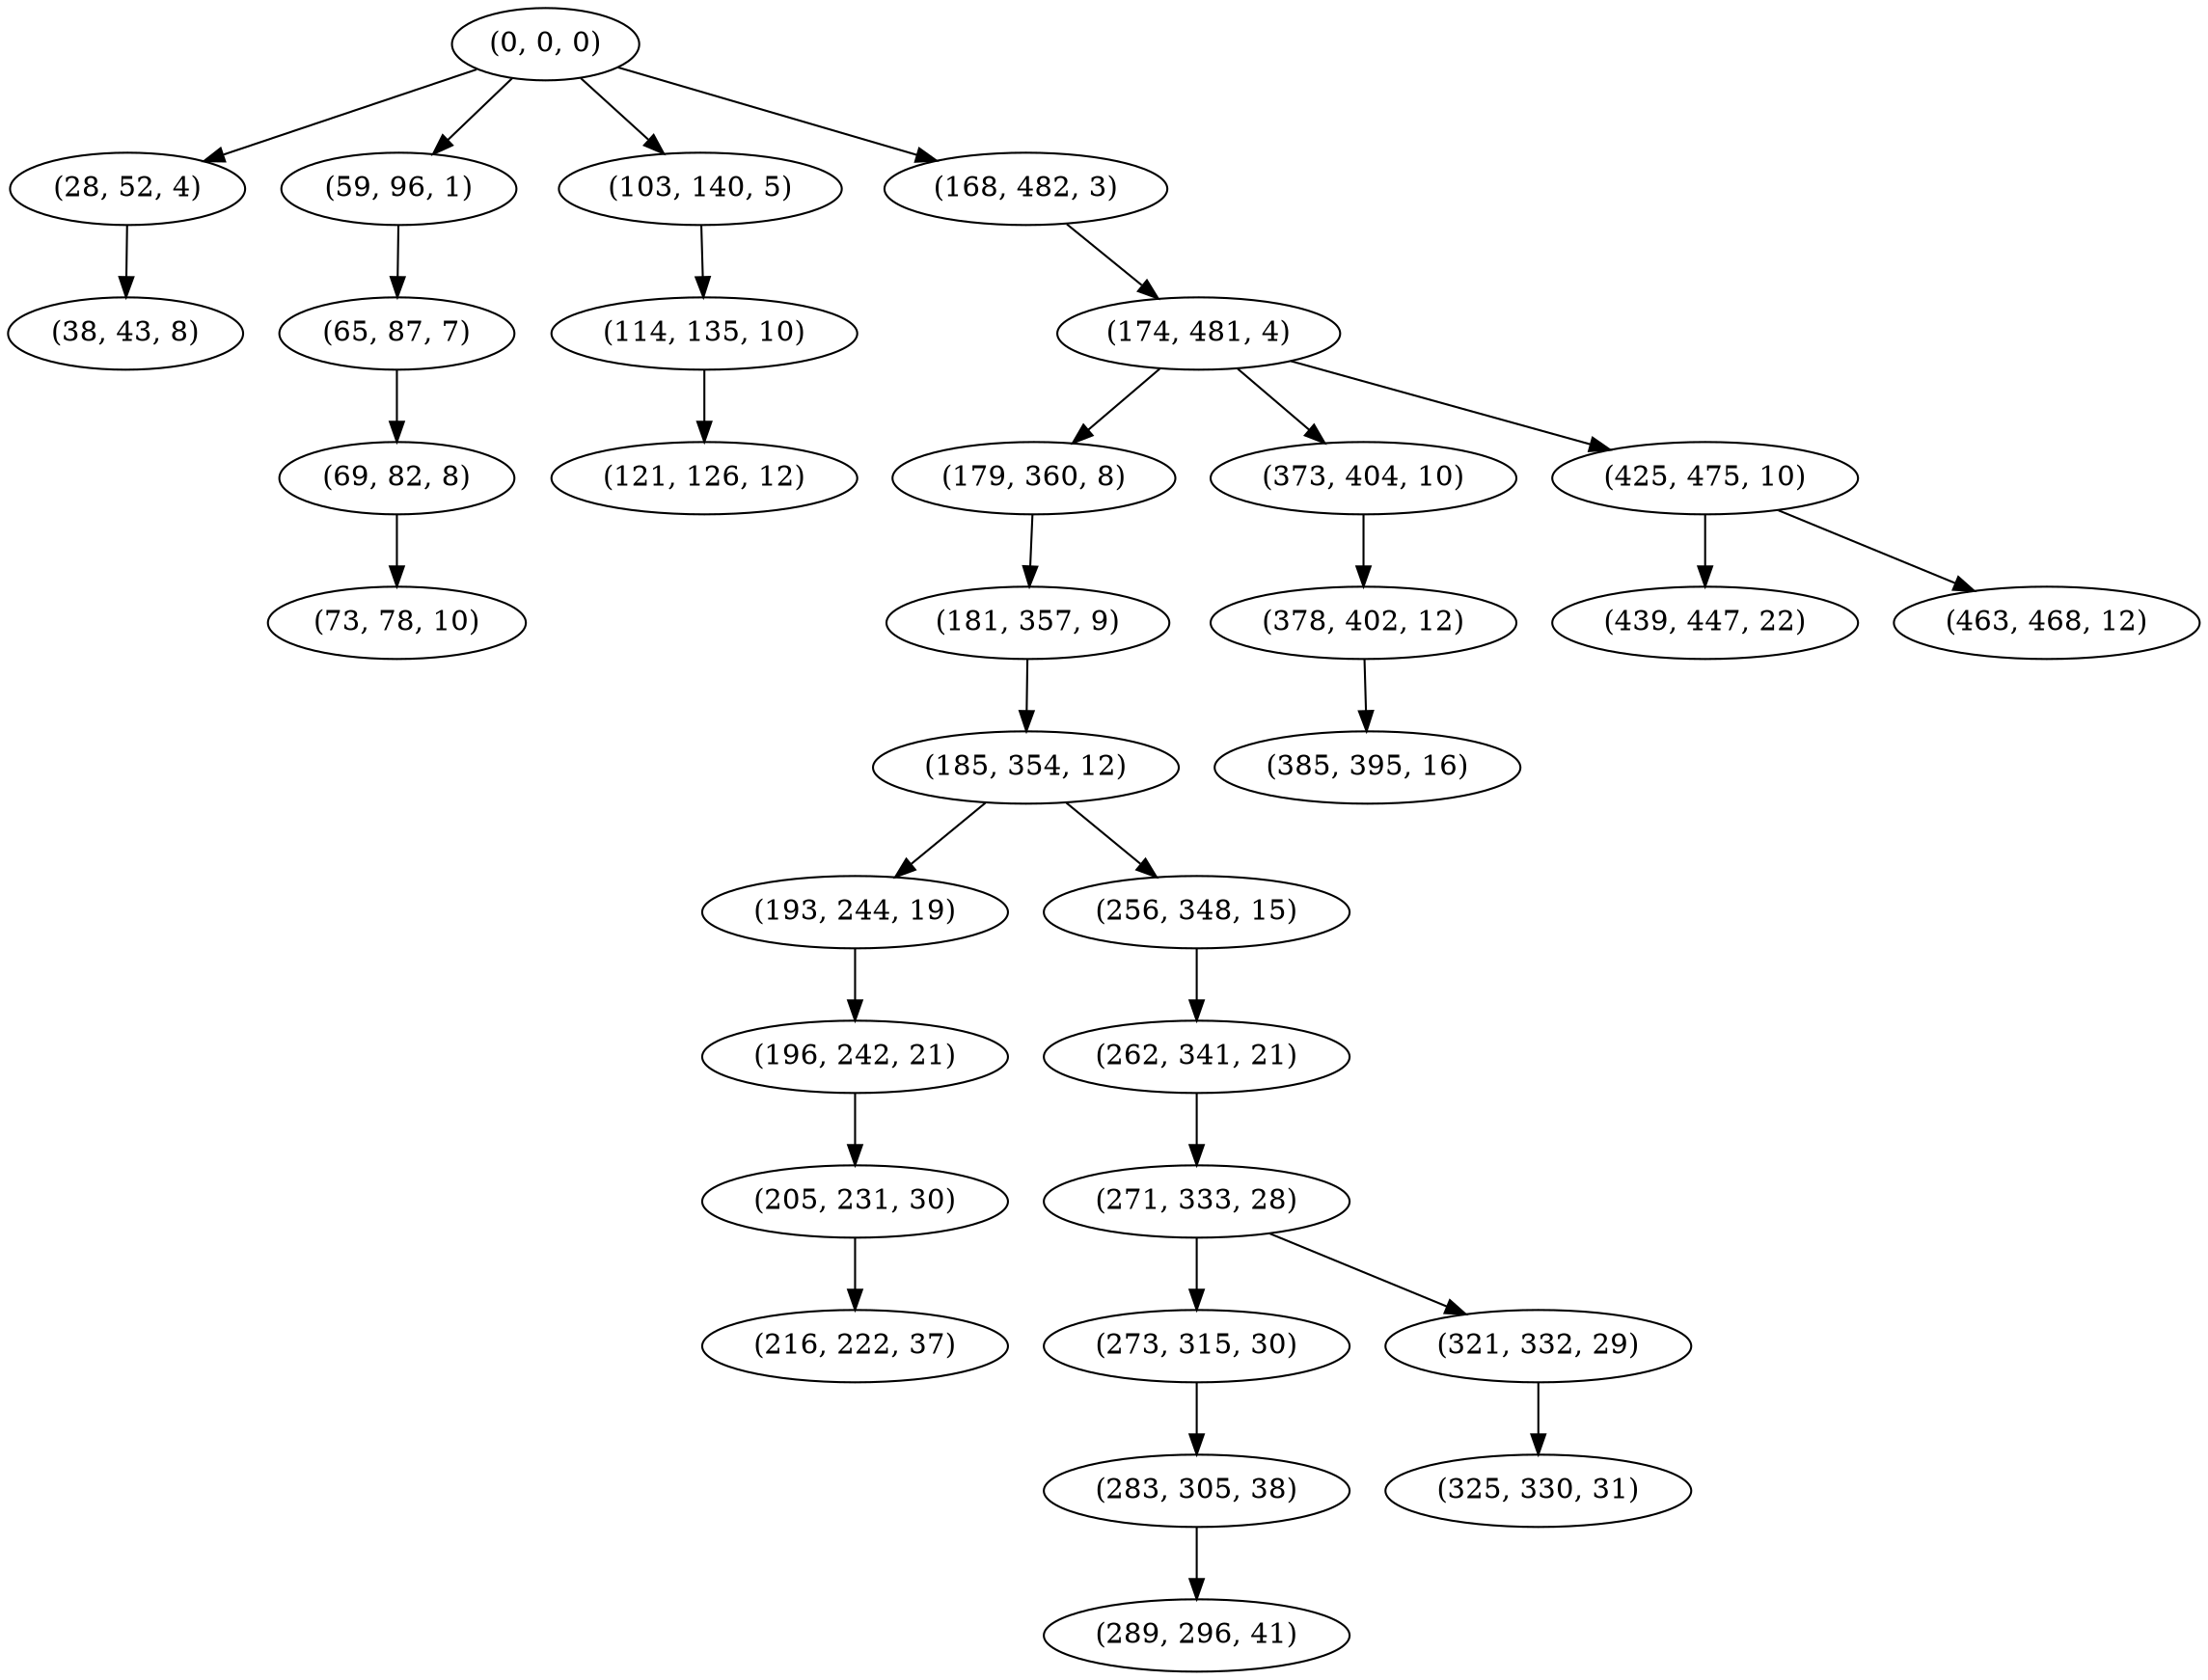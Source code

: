 digraph tree {
    "(0, 0, 0)";
    "(28, 52, 4)";
    "(38, 43, 8)";
    "(59, 96, 1)";
    "(65, 87, 7)";
    "(69, 82, 8)";
    "(73, 78, 10)";
    "(103, 140, 5)";
    "(114, 135, 10)";
    "(121, 126, 12)";
    "(168, 482, 3)";
    "(174, 481, 4)";
    "(179, 360, 8)";
    "(181, 357, 9)";
    "(185, 354, 12)";
    "(193, 244, 19)";
    "(196, 242, 21)";
    "(205, 231, 30)";
    "(216, 222, 37)";
    "(256, 348, 15)";
    "(262, 341, 21)";
    "(271, 333, 28)";
    "(273, 315, 30)";
    "(283, 305, 38)";
    "(289, 296, 41)";
    "(321, 332, 29)";
    "(325, 330, 31)";
    "(373, 404, 10)";
    "(378, 402, 12)";
    "(385, 395, 16)";
    "(425, 475, 10)";
    "(439, 447, 22)";
    "(463, 468, 12)";
    "(0, 0, 0)" -> "(28, 52, 4)";
    "(0, 0, 0)" -> "(59, 96, 1)";
    "(0, 0, 0)" -> "(103, 140, 5)";
    "(0, 0, 0)" -> "(168, 482, 3)";
    "(28, 52, 4)" -> "(38, 43, 8)";
    "(59, 96, 1)" -> "(65, 87, 7)";
    "(65, 87, 7)" -> "(69, 82, 8)";
    "(69, 82, 8)" -> "(73, 78, 10)";
    "(103, 140, 5)" -> "(114, 135, 10)";
    "(114, 135, 10)" -> "(121, 126, 12)";
    "(168, 482, 3)" -> "(174, 481, 4)";
    "(174, 481, 4)" -> "(179, 360, 8)";
    "(174, 481, 4)" -> "(373, 404, 10)";
    "(174, 481, 4)" -> "(425, 475, 10)";
    "(179, 360, 8)" -> "(181, 357, 9)";
    "(181, 357, 9)" -> "(185, 354, 12)";
    "(185, 354, 12)" -> "(193, 244, 19)";
    "(185, 354, 12)" -> "(256, 348, 15)";
    "(193, 244, 19)" -> "(196, 242, 21)";
    "(196, 242, 21)" -> "(205, 231, 30)";
    "(205, 231, 30)" -> "(216, 222, 37)";
    "(256, 348, 15)" -> "(262, 341, 21)";
    "(262, 341, 21)" -> "(271, 333, 28)";
    "(271, 333, 28)" -> "(273, 315, 30)";
    "(271, 333, 28)" -> "(321, 332, 29)";
    "(273, 315, 30)" -> "(283, 305, 38)";
    "(283, 305, 38)" -> "(289, 296, 41)";
    "(321, 332, 29)" -> "(325, 330, 31)";
    "(373, 404, 10)" -> "(378, 402, 12)";
    "(378, 402, 12)" -> "(385, 395, 16)";
    "(425, 475, 10)" -> "(439, 447, 22)";
    "(425, 475, 10)" -> "(463, 468, 12)";
}
